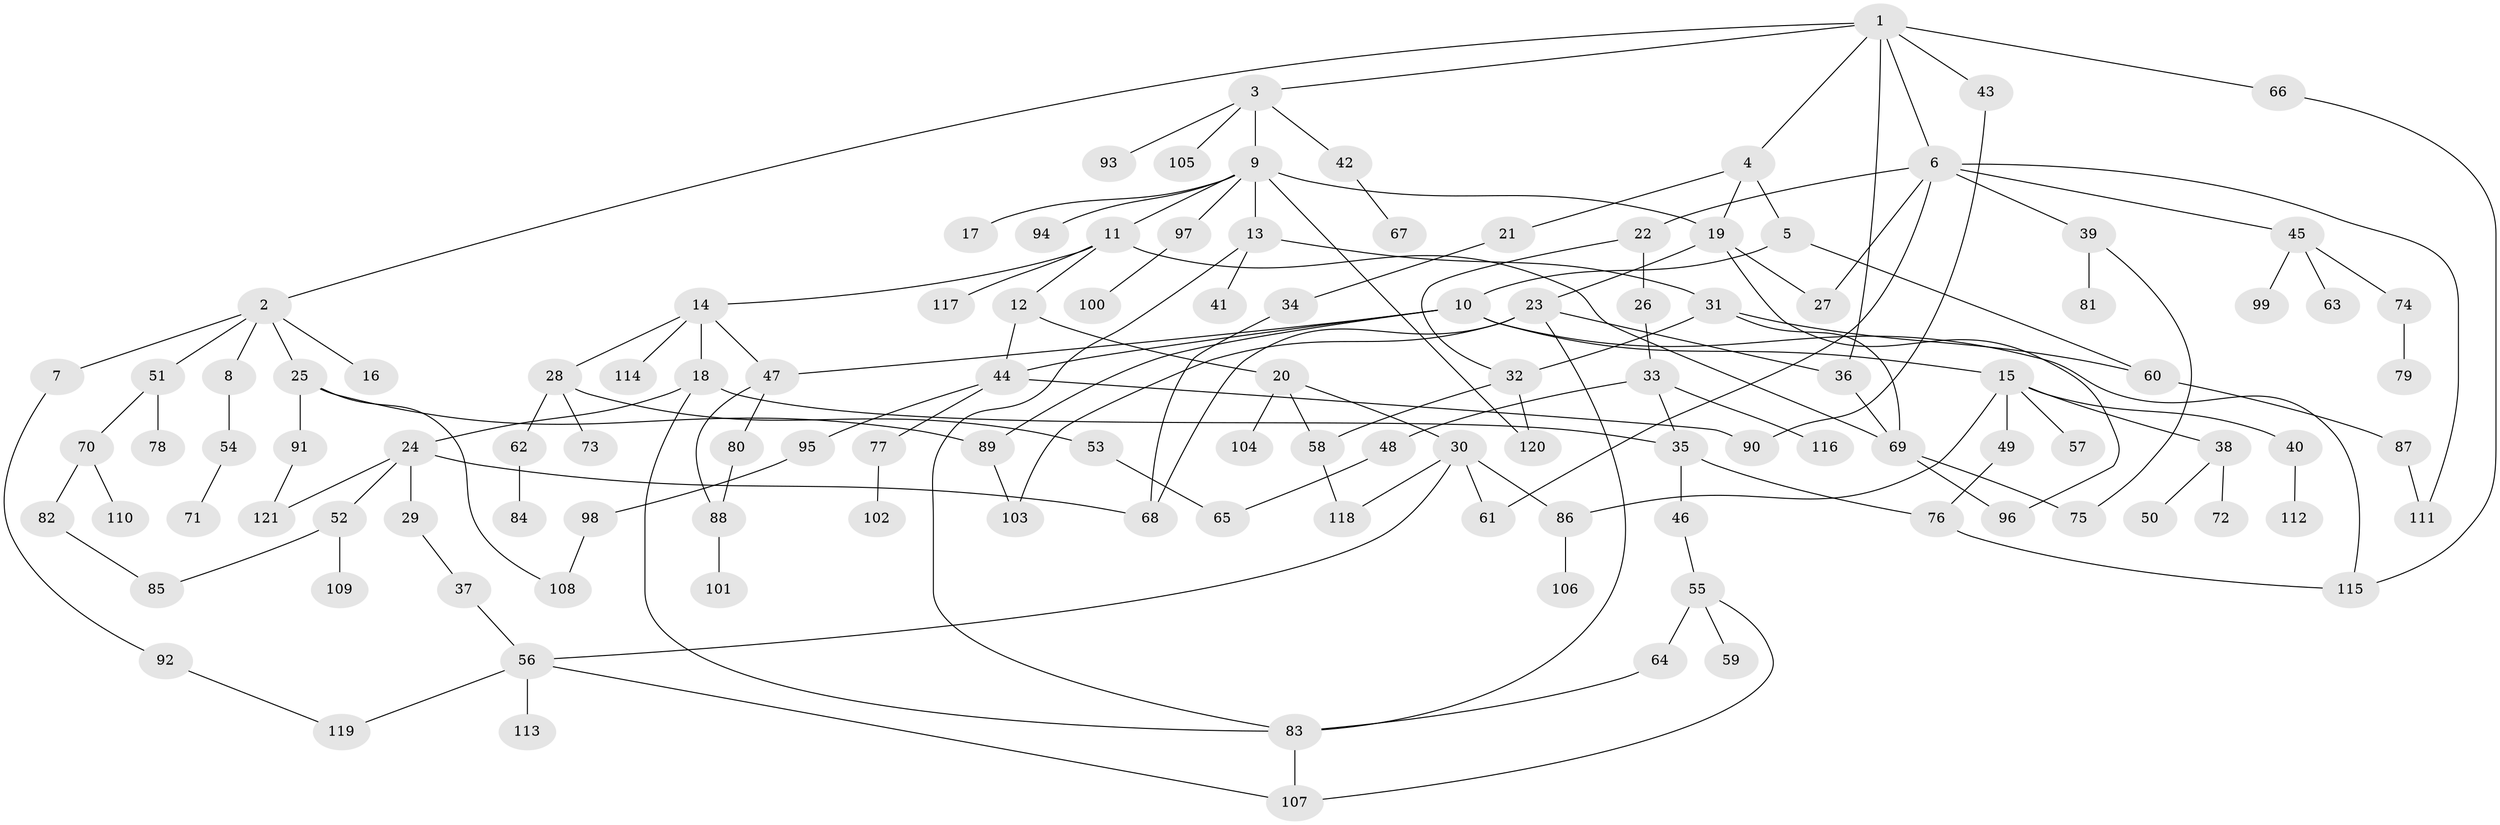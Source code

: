 // Generated by graph-tools (version 1.1) at 2025/10/02/27/25 16:10:55]
// undirected, 121 vertices, 158 edges
graph export_dot {
graph [start="1"]
  node [color=gray90,style=filled];
  1;
  2;
  3;
  4;
  5;
  6;
  7;
  8;
  9;
  10;
  11;
  12;
  13;
  14;
  15;
  16;
  17;
  18;
  19;
  20;
  21;
  22;
  23;
  24;
  25;
  26;
  27;
  28;
  29;
  30;
  31;
  32;
  33;
  34;
  35;
  36;
  37;
  38;
  39;
  40;
  41;
  42;
  43;
  44;
  45;
  46;
  47;
  48;
  49;
  50;
  51;
  52;
  53;
  54;
  55;
  56;
  57;
  58;
  59;
  60;
  61;
  62;
  63;
  64;
  65;
  66;
  67;
  68;
  69;
  70;
  71;
  72;
  73;
  74;
  75;
  76;
  77;
  78;
  79;
  80;
  81;
  82;
  83;
  84;
  85;
  86;
  87;
  88;
  89;
  90;
  91;
  92;
  93;
  94;
  95;
  96;
  97;
  98;
  99;
  100;
  101;
  102;
  103;
  104;
  105;
  106;
  107;
  108;
  109;
  110;
  111;
  112;
  113;
  114;
  115;
  116;
  117;
  118;
  119;
  120;
  121;
  1 -- 2;
  1 -- 3;
  1 -- 4;
  1 -- 6;
  1 -- 43;
  1 -- 66;
  1 -- 36;
  2 -- 7;
  2 -- 8;
  2 -- 16;
  2 -- 25;
  2 -- 51;
  3 -- 9;
  3 -- 42;
  3 -- 93;
  3 -- 105;
  4 -- 5;
  4 -- 21;
  4 -- 19;
  5 -- 10;
  5 -- 60;
  6 -- 22;
  6 -- 27;
  6 -- 39;
  6 -- 45;
  6 -- 61;
  6 -- 111;
  7 -- 92;
  8 -- 54;
  9 -- 11;
  9 -- 13;
  9 -- 17;
  9 -- 19;
  9 -- 94;
  9 -- 97;
  9 -- 120;
  10 -- 15;
  10 -- 89;
  10 -- 47;
  10 -- 115;
  10 -- 44;
  11 -- 12;
  11 -- 14;
  11 -- 69;
  11 -- 117;
  12 -- 20;
  12 -- 44;
  13 -- 31;
  13 -- 41;
  13 -- 83;
  14 -- 18;
  14 -- 28;
  14 -- 47;
  14 -- 114;
  15 -- 38;
  15 -- 40;
  15 -- 49;
  15 -- 57;
  15 -- 86;
  18 -- 24;
  18 -- 35;
  18 -- 83;
  19 -- 23;
  19 -- 96;
  19 -- 27;
  20 -- 30;
  20 -- 58;
  20 -- 104;
  21 -- 34;
  22 -- 26;
  22 -- 32;
  23 -- 36;
  23 -- 68;
  23 -- 103;
  23 -- 83;
  24 -- 29;
  24 -- 52;
  24 -- 121;
  24 -- 68;
  25 -- 89;
  25 -- 91;
  25 -- 108;
  26 -- 33;
  28 -- 53;
  28 -- 62;
  28 -- 73;
  29 -- 37;
  30 -- 56;
  30 -- 118;
  30 -- 61;
  30 -- 86;
  31 -- 32;
  31 -- 60;
  31 -- 69;
  32 -- 120;
  32 -- 58;
  33 -- 35;
  33 -- 48;
  33 -- 116;
  34 -- 68;
  35 -- 46;
  35 -- 76;
  36 -- 69;
  37 -- 56;
  38 -- 50;
  38 -- 72;
  39 -- 81;
  39 -- 75;
  40 -- 112;
  42 -- 67;
  43 -- 90;
  44 -- 77;
  44 -- 95;
  44 -- 90;
  45 -- 63;
  45 -- 74;
  45 -- 99;
  46 -- 55;
  47 -- 80;
  47 -- 88;
  48 -- 65;
  49 -- 76;
  51 -- 70;
  51 -- 78;
  52 -- 109;
  52 -- 85;
  53 -- 65;
  54 -- 71;
  55 -- 59;
  55 -- 64;
  55 -- 107;
  56 -- 107;
  56 -- 113;
  56 -- 119;
  58 -- 118;
  60 -- 87;
  62 -- 84;
  64 -- 83;
  66 -- 115;
  69 -- 75;
  69 -- 96;
  70 -- 82;
  70 -- 110;
  74 -- 79;
  76 -- 115;
  77 -- 102;
  80 -- 88;
  82 -- 85;
  83 -- 107;
  86 -- 106;
  87 -- 111;
  88 -- 101;
  89 -- 103;
  91 -- 121;
  92 -- 119;
  95 -- 98;
  97 -- 100;
  98 -- 108;
}
